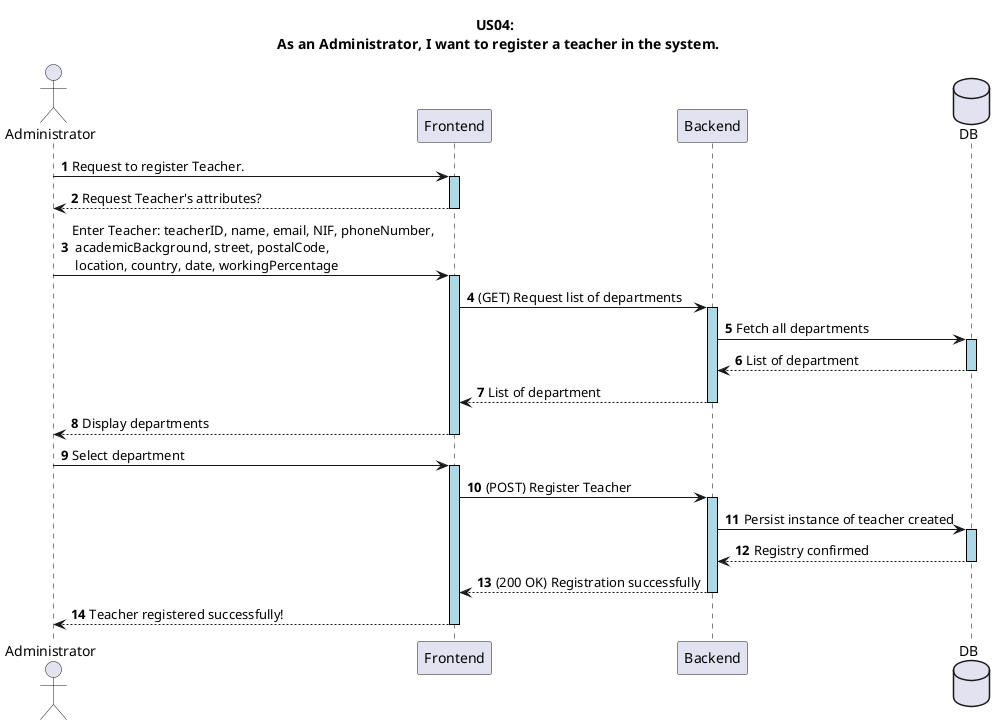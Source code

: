 @startuml
autonumber

skinparam sequence {
   LifelineBorderColor black
   LifelineBackgroundColor LightBlue
 }

title US04: \n As an Administrator, I want to register a teacher in the system.

actor Administrator
participant "Frontend" as FE
participant "Backend" as BE
database DB

Administrator -> FE ++: Request to register Teacher.
FE --> Administrator --: Request Teacher's attributes?

Administrator -> FE ++: Enter Teacher: teacherID, name, email, NIF, phoneNumber, \n academicBackground, street, postalCode, \n location, country, date, workingPercentage

FE -> BE ++: (GET) Request list of departments
BE -> DB ++: Fetch all departments
DB --> BE --: List of department
BE --> FE --: List of department
FE --> Administrator --: Display departments

Administrator -> FE ++: Select department

FE -> BE ++: (POST) Register Teacher
BE -> DB ++: Persist instance of teacher created
DB --> BE --: Registry confirmed
BE --> FE --: (200 OK) Registration successfully
FE --> Administrator --: Teacher registered successfully!

@enduml

